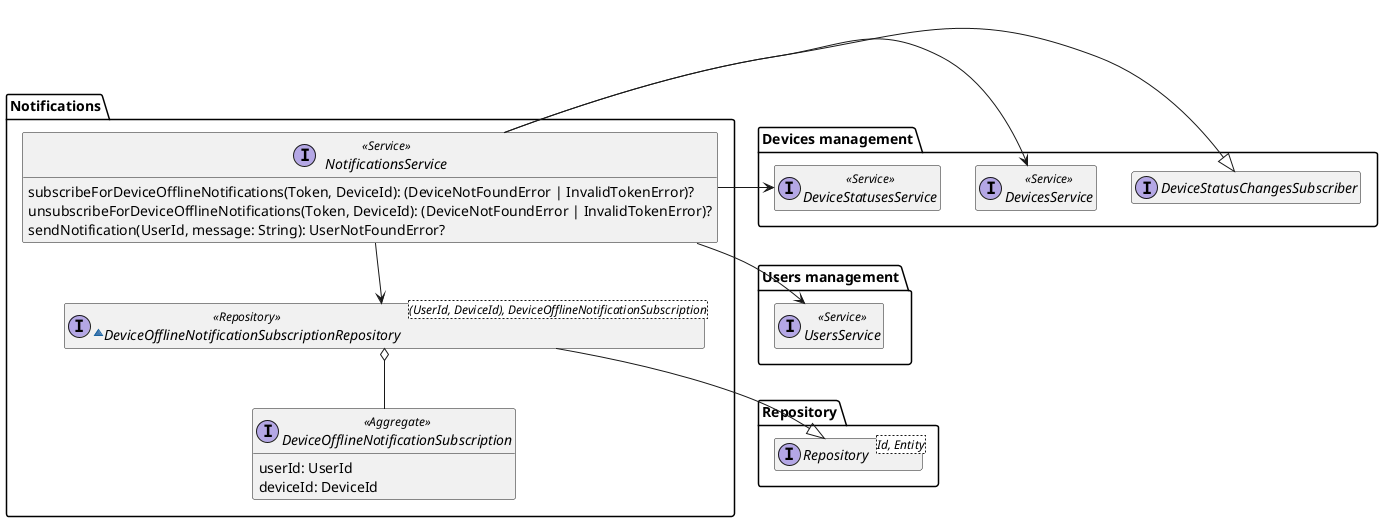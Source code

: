 @startuml notifications-domain-model

hide empty members
package Repository{
    interface Repository<Id, Entity>
}

package "Users management" as UsersManagement {
    interface UsersService <<Service>>
}

package "Devices management" as DevicesManagement {
    interface DevicesService <<Service>>
    interface DeviceStatusesService <<Service>>
    interface DeviceStatusChangesSubscriber
}

package "Notifications" {
    interface NotificationsService <<Service>> {
        subscribeForDeviceOfflineNotifications(Token, DeviceId): (DeviceNotFoundError | InvalidTokenError)?
        unsubscribeForDeviceOfflineNotifications(Token, DeviceId): (DeviceNotFoundError | InvalidTokenError)?
        sendNotification(UserId, message: String): UserNotFoundError?
    }

    ~interface DeviceOfflineNotificationSubscriptionRepository<(UserId, DeviceId), DeviceOfflineNotificationSubscription> <<Repository>> {
    }

    interface DeviceOfflineNotificationSubscription <<Aggregate>> {
        userId: UserId
        deviceId: DeviceId
    }

    NotificationsService --> DeviceOfflineNotificationSubscriptionRepository
    NotificationsService -r-|> DevicesManagement.DeviceStatusChangesSubscriber
    NotificationsService -r-> DevicesManagement.DevicesService
    NotificationsService -r-> DevicesManagement.DeviceStatusesService
    NotificationsService --> UsersManagement.UsersService
    DeviceOfflineNotificationSubscriptionRepository --|> Repository.Repository
    DeviceOfflineNotificationSubscriptionRepository o-- DeviceOfflineNotificationSubscription
}

@enduml

